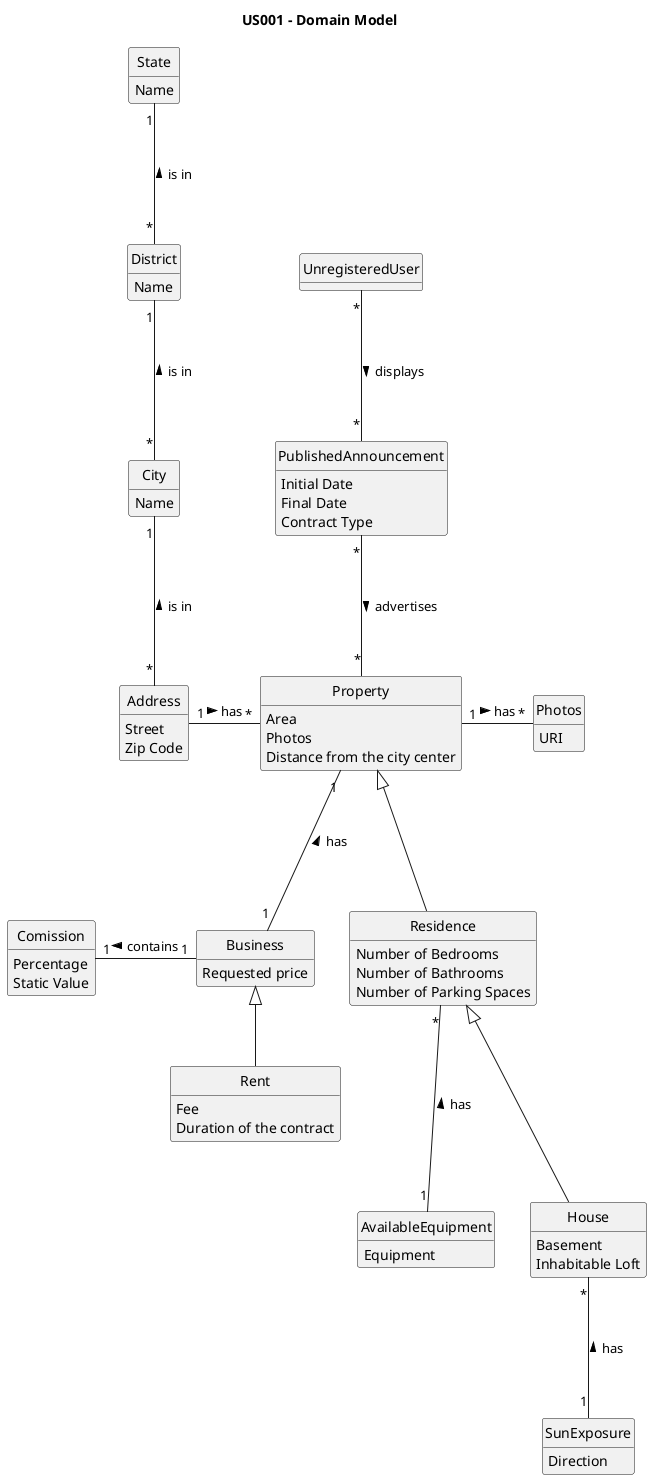 @startuml

title US001 - Domain Model

skinparam groupInheritance 2
skinparam monochrome true
skinparam linetype polyline
hide methods
hide circle


class Address {
Street
Zip Code
}

class AvailableEquipment {
Equipment
}


class Business {
Requested price
}


class City {
Name
}

class Comission {
Percentage
Static Value
}


class District {
Name
}


class House {
Basement
Inhabitable Loft
}


class Photos {
URI
}

class Property {
Area
Photos
Distance from the city center
}

class PublishedAnnouncement {
Initial Date
Final Date
Contract Type
}


class Rent {
Fee
Duration of the contract
}


class Residence {
Number of Bedrooms
Number of Bathrooms
Number of Parking Spaces
}


class State {
Name
}

class SunExposure {
Direction
}


class UnregisteredUser {
}



Business <|-- Rent

City "1" --- "*" Address : is in <
Comission "1" -right- "1" Business : contains <

District "1" --- "*" City : is in <

House "*" --- "1" SunExposure : has <

Property <|--- Residence
Property "*" -left- "1" Address : has <
Property "1" --- "1" Business : has <
Property "1" -right- "*" Photos : has >
PublishedAnnouncement "*" --- "*" Property: advertises >

Residence "*" --- "1" AvailableEquipment : has <
Residence <|--- House

State "1" --- "*" District : is in <

UnregisteredUser "*" --- "*" PublishedAnnouncement: displays >

@enduml